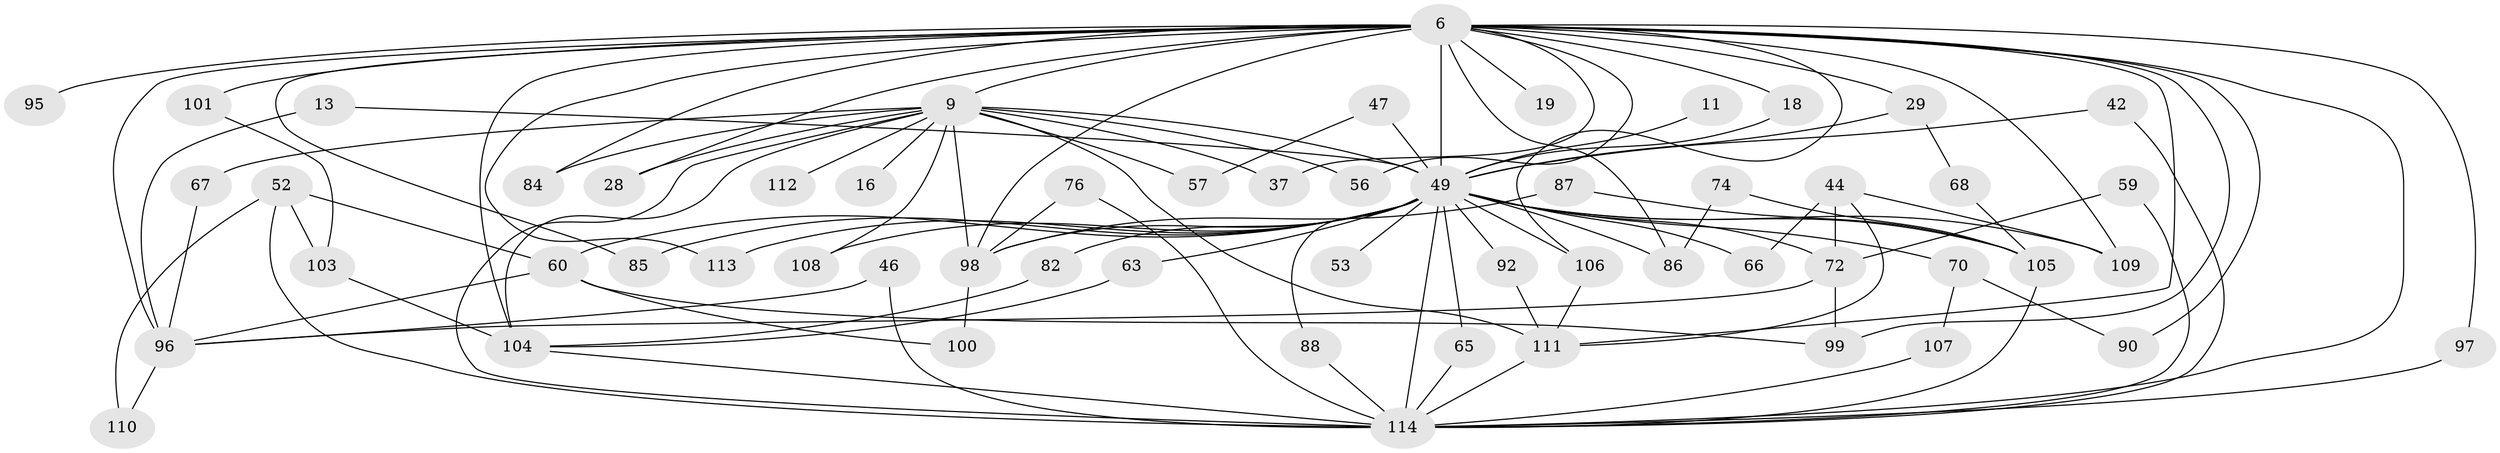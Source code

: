 // original degree distribution, {30: 0.008771929824561403, 15: 0.008771929824561403, 20: 0.02631578947368421, 14: 0.008771929824561403, 27: 0.008771929824561403, 23: 0.008771929824561403, 19: 0.008771929824561403, 18: 0.008771929824561403, 2: 0.5350877192982456, 6: 0.02631578947368421, 3: 0.14035087719298245, 4: 0.12280701754385964, 5: 0.06140350877192982, 7: 0.02631578947368421}
// Generated by graph-tools (version 1.1) at 2025/43/03/09/25 04:43:28]
// undirected, 57 vertices, 109 edges
graph export_dot {
graph [start="1"]
  node [color=gray90,style=filled];
  6 [super="+1"];
  9 [super="+3"];
  11;
  13;
  16;
  18;
  19;
  28;
  29 [super="+24"];
  37 [super="+33"];
  42;
  44;
  46;
  47 [super="+26"];
  49 [super="+34+8+10"];
  52;
  53;
  56;
  57;
  59;
  60 [super="+31"];
  63;
  65;
  66 [super="+51"];
  67;
  68;
  70 [super="+35"];
  72 [super="+48"];
  74;
  76;
  82;
  84;
  85;
  86 [super="+20"];
  87;
  88;
  90;
  92;
  95;
  96 [super="+22+93"];
  97;
  98 [super="+15+71+91"];
  99 [super="+39"];
  100;
  101;
  103 [super="+54"];
  104 [super="+73+80"];
  105 [super="+75+55+102"];
  106 [super="+41"];
  107;
  108;
  109 [super="+30+38"];
  110;
  111 [super="+78"];
  112;
  113;
  114 [super="+89+94+5"];
  6 -- 9 [weight=4];
  6 -- 18;
  6 -- 19 [weight=2];
  6 -- 28;
  6 -- 37 [weight=2];
  6 -- 84;
  6 -- 109 [weight=4];
  6 -- 111;
  6 -- 113;
  6 -- 85;
  6 -- 86 [weight=2];
  6 -- 90;
  6 -- 95;
  6 -- 96 [weight=3];
  6 -- 97;
  6 -- 101;
  6 -- 56;
  6 -- 49 [weight=9];
  6 -- 29;
  6 -- 106;
  6 -- 99;
  6 -- 104 [weight=5];
  6 -- 114 [weight=7];
  6 -- 98 [weight=2];
  9 -- 16 [weight=2];
  9 -- 28;
  9 -- 56;
  9 -- 57;
  9 -- 67;
  9 -- 108;
  9 -- 112 [weight=2];
  9 -- 84;
  9 -- 37;
  9 -- 49 [weight=8];
  9 -- 98 [weight=3];
  9 -- 114 [weight=6];
  9 -- 111 [weight=2];
  9 -- 104 [weight=3];
  11 -- 49 [weight=2];
  13 -- 96;
  13 -- 49 [weight=2];
  18 -- 49;
  29 -- 49 [weight=2];
  29 -- 68;
  42 -- 49;
  42 -- 114;
  44 -- 66 [weight=2];
  44 -- 109;
  44 -- 72;
  44 -- 111;
  46 -- 96;
  46 -- 114;
  47 -- 49 [weight=3];
  47 -- 57;
  49 -- 92;
  49 -- 63;
  49 -- 65;
  49 -- 66;
  49 -- 70 [weight=3];
  49 -- 86;
  49 -- 88;
  49 -- 108;
  49 -- 113;
  49 -- 53 [weight=2];
  49 -- 60 [weight=3];
  49 -- 82;
  49 -- 85;
  49 -- 105 [weight=6];
  49 -- 106 [weight=2];
  49 -- 109;
  49 -- 98;
  49 -- 114 [weight=12];
  49 -- 72 [weight=3];
  52 -- 103 [weight=2];
  52 -- 110;
  52 -- 60;
  52 -- 114;
  59 -- 114;
  59 -- 72;
  60 -- 100;
  60 -- 99;
  60 -- 96;
  63 -- 104;
  65 -- 114;
  67 -- 96;
  68 -- 105;
  70 -- 107;
  70 -- 90;
  72 -- 96 [weight=2];
  72 -- 99;
  74 -- 86;
  74 -- 105;
  76 -- 98;
  76 -- 114;
  82 -- 104;
  87 -- 105;
  87 -- 98;
  88 -- 114;
  92 -- 111;
  96 -- 110;
  97 -- 114;
  98 -- 100;
  101 -- 103;
  103 -- 104;
  104 -- 114;
  105 -- 114 [weight=2];
  106 -- 111;
  107 -- 114;
  111 -- 114;
}
